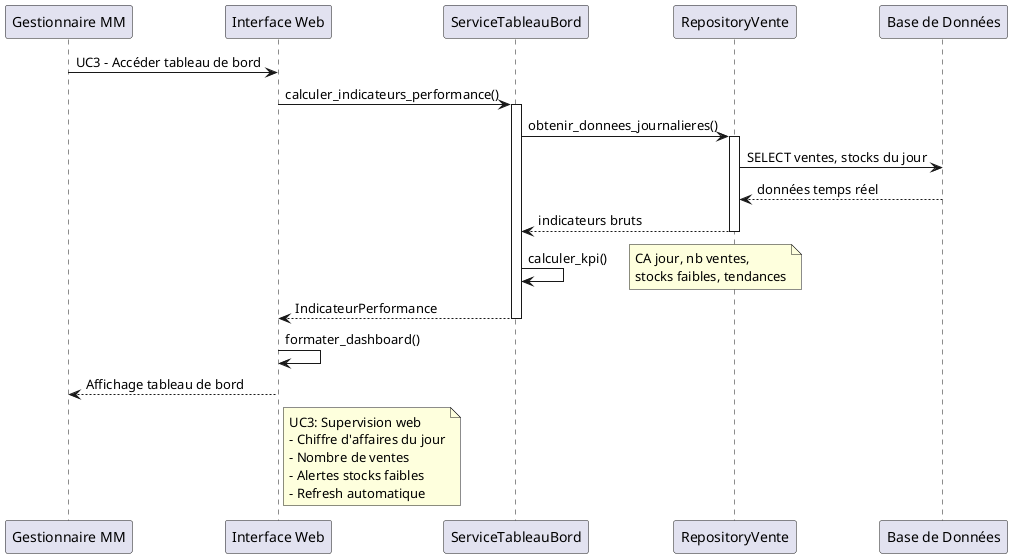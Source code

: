 @startuml
participant "Gestionnaire MM" as GM
participant "Interface Web" as UI
participant "ServiceTableauBord" as STB
participant "RepositoryVente" as RV
participant "Base de Données" as BD

GM -> UI: UC3 - Accéder tableau de bord
UI -> STB: calculer_indicateurs_performance()
activate STB

STB -> RV: obtenir_donnees_journalieres()
activate RV
RV -> BD: SELECT ventes, stocks du jour
BD --> RV: données temps réel
RV --> STB: indicateurs bruts
deactivate RV

STB -> STB: calculer_kpi()
note right: CA jour, nb ventes,\nstocks faibles, tendances

STB --> UI: IndicateurPerformance
deactivate STB

UI -> UI: formater_dashboard()
UI --> GM: Affichage tableau de bord

note right of UI
  UC3: Supervision web
  - Chiffre d'affaires du jour
  - Nombre de ventes
  - Alertes stocks faibles
  - Refresh automatique
end note

@enduml 